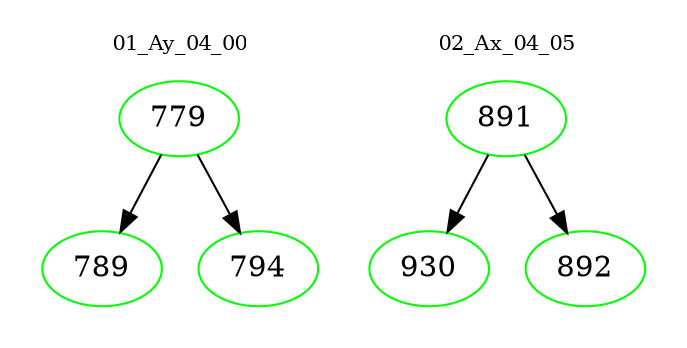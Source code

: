 digraph{
subgraph cluster_0 {
color = white
label = "01_Ay_04_00";
fontsize=10;
T0_779 [label="779", color="green"]
T0_779 -> T0_789 [color="black"]
T0_789 [label="789", color="green"]
T0_779 -> T0_794 [color="black"]
T0_794 [label="794", color="green"]
}
subgraph cluster_1 {
color = white
label = "02_Ax_04_05";
fontsize=10;
T1_891 [label="891", color="green"]
T1_891 -> T1_930 [color="black"]
T1_930 [label="930", color="green"]
T1_891 -> T1_892 [color="black"]
T1_892 [label="892", color="green"]
}
}
